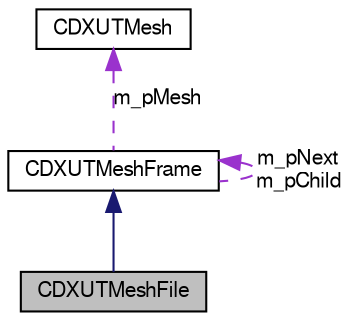digraph G
{
  edge [fontname="FreeSans",fontsize="10",labelfontname="FreeSans",labelfontsize="10"];
  node [fontname="FreeSans",fontsize="10",shape=record];
  Node1 [label="CDXUTMeshFile",height=0.2,width=0.4,color="black", fillcolor="grey75", style="filled" fontcolor="black"];
  Node2 -> Node1 [dir=back,color="midnightblue",fontsize="10",style="solid",fontname="FreeSans"];
  Node2 [label="CDXUTMeshFrame",height=0.2,width=0.4,color="black", fillcolor="white", style="filled",URL="$class_c_d_x_u_t_mesh_frame.html"];
  Node2 -> Node2 [dir=back,color="darkorchid3",fontsize="10",style="dashed",label="m_pNext\nm_pChild",fontname="FreeSans"];
  Node3 -> Node2 [dir=back,color="darkorchid3",fontsize="10",style="dashed",label="m_pMesh",fontname="FreeSans"];
  Node3 [label="CDXUTMesh",height=0.2,width=0.4,color="black", fillcolor="white", style="filled",URL="$class_c_d_x_u_t_mesh.html"];
}
